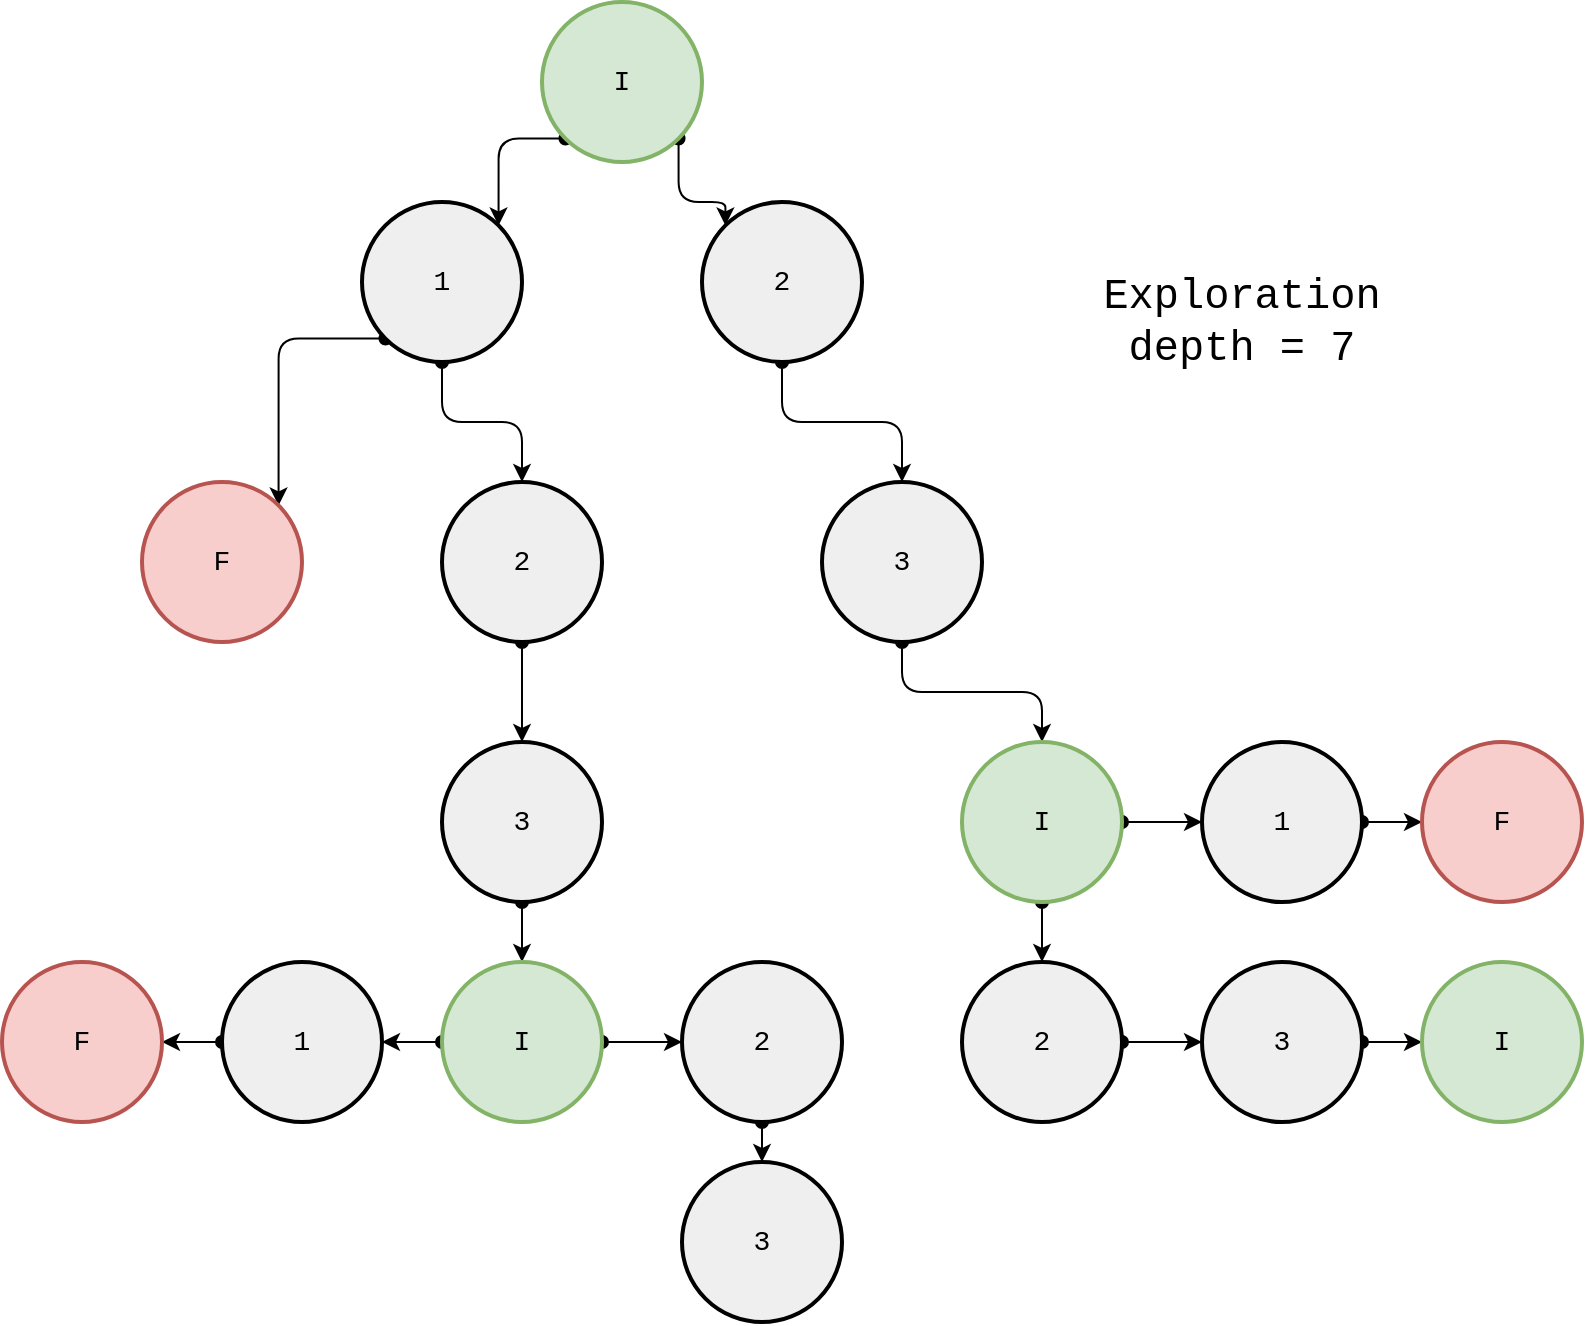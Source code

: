 <mxfile userAgent="Mozilla/5.0 (X11; Linux x86_64) AppleWebKit/537.36 (KHTML, like Gecko) draw.io/7.3.5 Chrome/58.0.303.110 Electron/1.7.5 Safari/537.36" version="7.3.5" editor="www.draw.io" type="device"><diagram id="a502f2ec-91f4-427e-3b42-6f982db8a763" name="Page-1"><mxGraphModel dx="1106" dy="868" grid="1" gridSize="10" guides="1" tooltips="1" connect="1" arrows="1" fold="1" page="1" pageScale="1" pageWidth="827" pageHeight="1169" background="#ffffff" math="0" shadow="0"><root><mxCell id="0"/><mxCell id="1" parent="0"/><mxCell id="24" style="edgeStyle=orthogonalEdgeStyle;rounded=1;html=1;exitX=0;exitY=1;entryX=1;entryY=0;startArrow=oval;startFill=1;startSize=6;endArrow=classic;endFill=1;jettySize=auto;orthogonalLoop=1;strokeColor=#000000;strokeWidth=1;fontFamily=Courier New;fontSize=14;fontColor=#000000;" edge="1" parent="1" source="2" target="3"><mxGeometry relative="1" as="geometry"/></mxCell><mxCell id="25" style="edgeStyle=orthogonalEdgeStyle;rounded=1;html=1;exitX=1;exitY=1;entryX=0;entryY=0;startArrow=oval;startFill=1;startSize=6;endArrow=classic;endFill=1;jettySize=auto;orthogonalLoop=1;strokeColor=#000000;strokeWidth=1;fontFamily=Courier New;fontSize=14;fontColor=#000000;" edge="1" parent="1" source="2" target="4"><mxGeometry relative="1" as="geometry"/></mxCell><mxCell id="2" value="I" style="ellipse;whiteSpace=wrap;html=1;aspect=fixed;strokeColor=#82b366;strokeWidth=2;fillColor=#d5e8d4;fontFamily=Courier New;fontSize=14;fontColor=#000000;align=center;" vertex="1" parent="1"><mxGeometry x="290" y="160" width="80" height="80" as="geometry"/></mxCell><mxCell id="26" style="edgeStyle=orthogonalEdgeStyle;rounded=1;html=1;exitX=0;exitY=1;entryX=1;entryY=0;startArrow=oval;startFill=1;startSize=6;endArrow=classic;endFill=1;jettySize=auto;orthogonalLoop=1;strokeColor=#000000;strokeWidth=1;fontFamily=Courier New;fontSize=14;fontColor=#000000;" edge="1" parent="1" source="3" target="6"><mxGeometry relative="1" as="geometry"/></mxCell><mxCell id="27" style="edgeStyle=orthogonalEdgeStyle;rounded=1;html=1;exitX=0.5;exitY=1;entryX=0.5;entryY=0;startArrow=oval;startFill=1;startSize=6;endArrow=classic;endFill=1;jettySize=auto;orthogonalLoop=1;strokeColor=#000000;strokeWidth=1;fontFamily=Courier New;fontSize=14;fontColor=#000000;" edge="1" parent="1" source="3" target="5"><mxGeometry relative="1" as="geometry"/></mxCell><mxCell id="3" value="1" style="ellipse;whiteSpace=wrap;html=1;aspect=fixed;strokeColor=#000000;strokeWidth=2;fillColor=#EFEFEF;fontFamily=Courier New;fontSize=14;fontColor=#000000;align=center;" vertex="1" parent="1"><mxGeometry x="200" y="260" width="80" height="80" as="geometry"/></mxCell><mxCell id="28" style="edgeStyle=orthogonalEdgeStyle;rounded=1;html=1;exitX=0.5;exitY=1;entryX=0.5;entryY=0;startArrow=oval;startFill=1;startSize=6;endArrow=classic;endFill=1;jettySize=auto;orthogonalLoop=1;strokeColor=#000000;strokeWidth=1;fontFamily=Courier New;fontSize=14;fontColor=#000000;" edge="1" parent="1" source="4" target="7"><mxGeometry relative="1" as="geometry"/></mxCell><mxCell id="4" value="2" style="ellipse;whiteSpace=wrap;html=1;aspect=fixed;strokeColor=#000000;strokeWidth=2;fillColor=#EFEFEF;fontFamily=Courier New;fontSize=14;fontColor=#000000;align=center;" vertex="1" parent="1"><mxGeometry x="370" y="260" width="80" height="80" as="geometry"/></mxCell><mxCell id="29" style="edgeStyle=orthogonalEdgeStyle;rounded=1;html=1;exitX=0.5;exitY=1;entryX=0.5;entryY=0;startArrow=oval;startFill=1;startSize=6;endArrow=classic;endFill=1;jettySize=auto;orthogonalLoop=1;strokeColor=#000000;strokeWidth=1;fontFamily=Courier New;fontSize=14;fontColor=#000000;" edge="1" parent="1" source="5" target="10"><mxGeometry relative="1" as="geometry"/></mxCell><mxCell id="5" value="2" style="ellipse;whiteSpace=wrap;html=1;aspect=fixed;strokeColor=#000000;strokeWidth=2;fillColor=#EFEFEF;fontFamily=Courier New;fontSize=14;fontColor=#000000;align=center;" vertex="1" parent="1"><mxGeometry x="240" y="400" width="80" height="80" as="geometry"/></mxCell><mxCell id="6" value="F" style="ellipse;whiteSpace=wrap;html=1;aspect=fixed;strokeColor=#b85450;strokeWidth=2;fillColor=#f8cecc;fontFamily=Courier New;fontSize=14;fontColor=#000000;align=center;" vertex="1" parent="1"><mxGeometry x="90" y="400" width="80" height="80" as="geometry"/></mxCell><mxCell id="33" style="edgeStyle=orthogonalEdgeStyle;rounded=1;html=1;exitX=0.5;exitY=1;entryX=0.5;entryY=0;startArrow=oval;startFill=1;startSize=6;endArrow=classic;endFill=1;jettySize=auto;orthogonalLoop=1;strokeColor=#000000;strokeWidth=1;fontFamily=Courier New;fontSize=14;fontColor=#000000;" edge="1" parent="1" source="7" target="8"><mxGeometry relative="1" as="geometry"/></mxCell><mxCell id="7" value="3" style="ellipse;whiteSpace=wrap;html=1;aspect=fixed;strokeColor=#000000;strokeWidth=2;fillColor=#EFEFEF;fontFamily=Courier New;fontSize=14;fontColor=#000000;align=center;" vertex="1" parent="1"><mxGeometry x="430" y="400" width="80" height="80" as="geometry"/></mxCell><mxCell id="19" style="edgeStyle=orthogonalEdgeStyle;curved=1;html=1;exitX=0.5;exitY=1;entryX=0.5;entryY=0;startArrow=oval;startFill=1;startSize=6;endArrow=classic;endFill=1;jettySize=auto;orthogonalLoop=1;strokeColor=#000000;strokeWidth=1;fontFamily=Courier New;fontSize=14;fontColor=#000000;" edge="1" parent="1" source="8" target="17"><mxGeometry relative="1" as="geometry"/></mxCell><mxCell id="34" style="edgeStyle=orthogonalEdgeStyle;rounded=1;html=1;exitX=1;exitY=0.5;entryX=0;entryY=0.5;startArrow=oval;startFill=1;startSize=6;endArrow=classic;endFill=1;jettySize=auto;orthogonalLoop=1;strokeColor=#000000;strokeWidth=1;fontFamily=Courier New;fontSize=14;fontColor=#000000;" edge="1" parent="1" source="8" target="11"><mxGeometry relative="1" as="geometry"/></mxCell><mxCell id="8" value="I" style="ellipse;whiteSpace=wrap;html=1;aspect=fixed;strokeColor=#82b366;strokeWidth=2;fillColor=#d5e8d4;fontFamily=Courier New;fontSize=14;fontColor=#000000;align=center;" vertex="1" parent="1"><mxGeometry x="500" y="530" width="80" height="80" as="geometry"/></mxCell><mxCell id="9" value="Exploration depth = 7" style="text;html=1;strokeColor=none;fillColor=none;align=center;verticalAlign=middle;whiteSpace=wrap;fontFamily=Courier New;fontSize=21;fontColor=#000000;" vertex="1" parent="1"><mxGeometry x="540" y="290" width="200" height="60" as="geometry"/></mxCell><mxCell id="30" style="edgeStyle=orthogonalEdgeStyle;rounded=1;html=1;exitX=0.5;exitY=1;entryX=0.5;entryY=0;startArrow=oval;startFill=1;startSize=6;endArrow=classic;endFill=1;jettySize=auto;orthogonalLoop=1;strokeColor=#000000;strokeWidth=1;fontFamily=Courier New;fontSize=14;fontColor=#000000;" edge="1" parent="1" source="10" target="14"><mxGeometry relative="1" as="geometry"/></mxCell><mxCell id="10" value="3" style="ellipse;whiteSpace=wrap;html=1;aspect=fixed;strokeColor=#000000;strokeWidth=2;fillColor=#EFEFEF;fontFamily=Courier New;fontSize=14;fontColor=#000000;align=center;" vertex="1" parent="1"><mxGeometry x="240" y="530" width="80" height="80" as="geometry"/></mxCell><mxCell id="35" style="edgeStyle=orthogonalEdgeStyle;rounded=1;html=1;exitX=1;exitY=0.5;entryX=0;entryY=0.5;startArrow=oval;startFill=1;startSize=6;endArrow=classic;endFill=1;jettySize=auto;orthogonalLoop=1;strokeColor=#000000;strokeWidth=1;fontFamily=Courier New;fontSize=14;fontColor=#000000;" edge="1" parent="1" source="11" target="12"><mxGeometry relative="1" as="geometry"/></mxCell><mxCell id="11" value="1" style="ellipse;whiteSpace=wrap;html=1;aspect=fixed;strokeColor=#000000;strokeWidth=2;fillColor=#EFEFEF;fontFamily=Courier New;fontSize=14;fontColor=#000000;align=center;" vertex="1" parent="1"><mxGeometry x="620" y="530" width="80" height="80" as="geometry"/></mxCell><mxCell id="12" value="F" style="ellipse;whiteSpace=wrap;html=1;aspect=fixed;strokeColor=#b85450;strokeWidth=2;fillColor=#f8cecc;fontFamily=Courier New;fontSize=14;fontColor=#000000;align=center;" vertex="1" parent="1"><mxGeometry x="730" y="530" width="80" height="80" as="geometry"/></mxCell><mxCell id="31" style="edgeStyle=orthogonalEdgeStyle;rounded=1;html=1;exitX=0;exitY=0.5;entryX=1;entryY=0.5;startArrow=oval;startFill=1;startSize=6;endArrow=classic;endFill=1;jettySize=auto;orthogonalLoop=1;strokeColor=#000000;strokeWidth=1;fontFamily=Courier New;fontSize=14;fontColor=#000000;" edge="1" parent="1" source="14" target="15"><mxGeometry relative="1" as="geometry"/></mxCell><mxCell id="38" style="edgeStyle=orthogonalEdgeStyle;rounded=1;html=1;exitX=1;exitY=0.5;entryX=0;entryY=0.5;startArrow=oval;startFill=1;startSize=6;endArrow=classic;endFill=1;jettySize=auto;orthogonalLoop=1;strokeColor=#000000;strokeWidth=1;fontFamily=Courier New;fontSize=14;fontColor=#000000;" edge="1" parent="1" source="14" target="36"><mxGeometry relative="1" as="geometry"/></mxCell><mxCell id="14" value="I" style="ellipse;whiteSpace=wrap;html=1;aspect=fixed;strokeColor=#82b366;strokeWidth=2;fillColor=#d5e8d4;fontFamily=Courier New;fontSize=14;fontColor=#000000;align=center;" vertex="1" parent="1"><mxGeometry x="240" y="640" width="80" height="80" as="geometry"/></mxCell><mxCell id="32" style="edgeStyle=orthogonalEdgeStyle;rounded=1;html=1;exitX=0;exitY=0.5;entryX=1;entryY=0.5;startArrow=oval;startFill=1;startSize=6;endArrow=classic;endFill=1;jettySize=auto;orthogonalLoop=1;strokeColor=#000000;strokeWidth=1;fontFamily=Courier New;fontSize=14;fontColor=#000000;" edge="1" parent="1" source="15" target="16"><mxGeometry relative="1" as="geometry"/></mxCell><mxCell id="15" value="1" style="ellipse;whiteSpace=wrap;html=1;aspect=fixed;strokeColor=#000000;strokeWidth=2;fillColor=#EFEFEF;fontFamily=Courier New;fontSize=14;fontColor=#000000;align=center;" vertex="1" parent="1"><mxGeometry x="130" y="640" width="80" height="80" as="geometry"/></mxCell><mxCell id="16" value="F" style="ellipse;whiteSpace=wrap;html=1;aspect=fixed;strokeColor=#b85450;strokeWidth=2;fillColor=#f8cecc;fontFamily=Courier New;fontSize=14;fontColor=#000000;align=center;" vertex="1" parent="1"><mxGeometry x="20" y="640" width="80" height="80" as="geometry"/></mxCell><mxCell id="21" style="edgeStyle=orthogonalEdgeStyle;curved=1;html=1;exitX=1;exitY=0.5;entryX=0;entryY=0.5;startArrow=oval;startFill=1;startSize=6;endArrow=classic;endFill=1;jettySize=auto;orthogonalLoop=1;strokeColor=#000000;strokeWidth=1;fontFamily=Courier New;fontSize=14;fontColor=#000000;" edge="1" parent="1" source="17" target="18"><mxGeometry relative="1" as="geometry"/></mxCell><mxCell id="17" value="2" style="ellipse;whiteSpace=wrap;html=1;aspect=fixed;strokeColor=#000000;strokeWidth=2;fillColor=#EFEFEF;fontFamily=Courier New;fontSize=14;fontColor=#000000;align=center;" vertex="1" parent="1"><mxGeometry x="500" y="640" width="80" height="80" as="geometry"/></mxCell><mxCell id="22" style="edgeStyle=orthogonalEdgeStyle;curved=1;html=1;exitX=1;exitY=0.5;entryX=0;entryY=0.5;startArrow=oval;startFill=1;startSize=6;endArrow=classic;endFill=1;jettySize=auto;orthogonalLoop=1;strokeColor=#000000;strokeWidth=1;fontFamily=Courier New;fontSize=14;fontColor=#000000;" edge="1" parent="1" source="18" target="20"><mxGeometry relative="1" as="geometry"/></mxCell><mxCell id="18" value="3" style="ellipse;whiteSpace=wrap;html=1;aspect=fixed;strokeColor=#000000;strokeWidth=2;fillColor=#EFEFEF;fontFamily=Courier New;fontSize=14;fontColor=#000000;align=center;" vertex="1" parent="1"><mxGeometry x="620" y="640" width="80" height="80" as="geometry"/></mxCell><mxCell id="20" value="I" style="ellipse;whiteSpace=wrap;html=1;aspect=fixed;strokeColor=#82b366;strokeWidth=2;fillColor=#d5e8d4;fontFamily=Courier New;fontSize=14;fontColor=#000000;align=center;" vertex="1" parent="1"><mxGeometry x="730" y="640" width="80" height="80" as="geometry"/></mxCell><mxCell id="39" style="edgeStyle=orthogonalEdgeStyle;rounded=1;html=1;exitX=0.5;exitY=1;entryX=0.5;entryY=0;startArrow=oval;startFill=1;startSize=6;endArrow=classic;endFill=1;jettySize=auto;orthogonalLoop=1;strokeColor=#000000;strokeWidth=1;fontFamily=Courier New;fontSize=14;fontColor=#000000;" edge="1" parent="1" source="36" target="37"><mxGeometry relative="1" as="geometry"/></mxCell><mxCell id="36" value="2" style="ellipse;whiteSpace=wrap;html=1;aspect=fixed;strokeColor=#000000;strokeWidth=2;fillColor=#EFEFEF;fontFamily=Courier New;fontSize=14;fontColor=#000000;align=center;" vertex="1" parent="1"><mxGeometry x="360" y="640" width="80" height="80" as="geometry"/></mxCell><mxCell id="37" value="3" style="ellipse;whiteSpace=wrap;html=1;aspect=fixed;strokeColor=#000000;strokeWidth=2;fillColor=#EFEFEF;fontFamily=Courier New;fontSize=14;fontColor=#000000;align=center;" vertex="1" parent="1"><mxGeometry x="360" y="740" width="80" height="80" as="geometry"/></mxCell></root></mxGraphModel></diagram></mxfile>